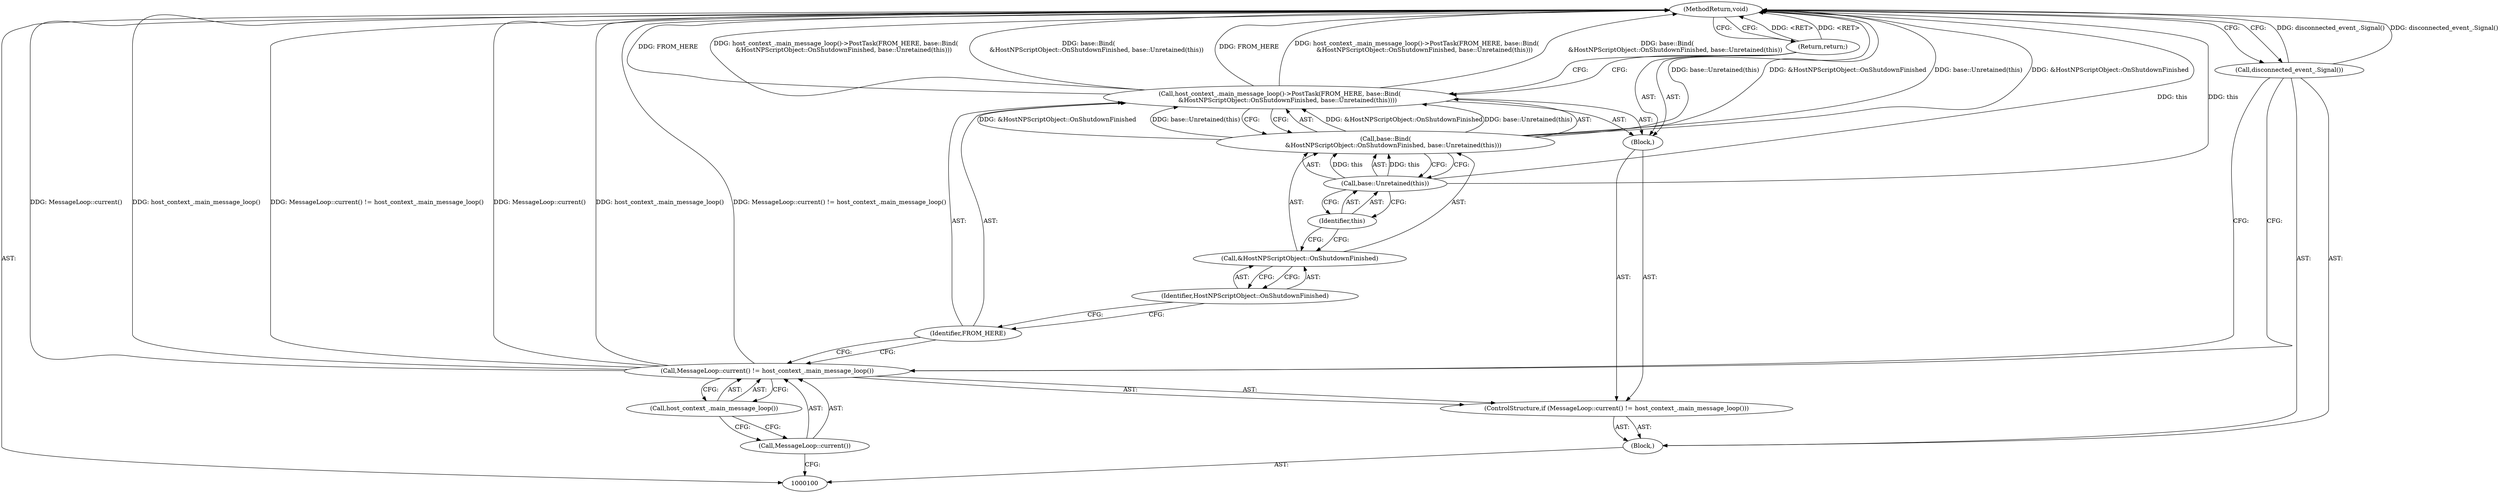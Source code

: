 digraph "0_Chrome_a46bcef82b29d30836a0f26226e3d4aca4fa9612_26" {
"1000116" [label="(MethodReturn,void)"];
"1000101" [label="(Block,)"];
"1000102" [label="(ControlStructure,if (MessageLoop::current() != host_context_.main_message_loop()))"];
"1000105" [label="(Call,host_context_.main_message_loop())"];
"1000103" [label="(Call,MessageLoop::current() != host_context_.main_message_loop())"];
"1000104" [label="(Call,MessageLoop::current())"];
"1000106" [label="(Block,)"];
"1000107" [label="(Call,host_context_.main_message_loop()->PostTask(FROM_HERE, base::Bind(\n        &HostNPScriptObject::OnShutdownFinished, base::Unretained(this))))"];
"1000108" [label="(Identifier,FROM_HERE)"];
"1000109" [label="(Call,base::Bind(\n        &HostNPScriptObject::OnShutdownFinished, base::Unretained(this)))"];
"1000112" [label="(Call,base::Unretained(this))"];
"1000113" [label="(Identifier,this)"];
"1000110" [label="(Call,&HostNPScriptObject::OnShutdownFinished)"];
"1000111" [label="(Identifier,HostNPScriptObject::OnShutdownFinished)"];
"1000114" [label="(Return,return;)"];
"1000115" [label="(Call,disconnected_event_.Signal())"];
"1000116" -> "1000100"  [label="AST: "];
"1000116" -> "1000114"  [label="CFG: "];
"1000116" -> "1000115"  [label="CFG: "];
"1000107" -> "1000116"  [label="DDG: FROM_HERE"];
"1000107" -> "1000116"  [label="DDG: host_context_.main_message_loop()->PostTask(FROM_HERE, base::Bind(\n        &HostNPScriptObject::OnShutdownFinished, base::Unretained(this)))"];
"1000107" -> "1000116"  [label="DDG: base::Bind(\n        &HostNPScriptObject::OnShutdownFinished, base::Unretained(this))"];
"1000103" -> "1000116"  [label="DDG: MessageLoop::current()"];
"1000103" -> "1000116"  [label="DDG: host_context_.main_message_loop()"];
"1000103" -> "1000116"  [label="DDG: MessageLoop::current() != host_context_.main_message_loop()"];
"1000115" -> "1000116"  [label="DDG: disconnected_event_.Signal()"];
"1000109" -> "1000116"  [label="DDG: base::Unretained(this)"];
"1000109" -> "1000116"  [label="DDG: &HostNPScriptObject::OnShutdownFinished"];
"1000112" -> "1000116"  [label="DDG: this"];
"1000114" -> "1000116"  [label="DDG: <RET>"];
"1000101" -> "1000100"  [label="AST: "];
"1000102" -> "1000101"  [label="AST: "];
"1000115" -> "1000101"  [label="AST: "];
"1000102" -> "1000101"  [label="AST: "];
"1000103" -> "1000102"  [label="AST: "];
"1000106" -> "1000102"  [label="AST: "];
"1000105" -> "1000103"  [label="AST: "];
"1000105" -> "1000104"  [label="CFG: "];
"1000103" -> "1000105"  [label="CFG: "];
"1000103" -> "1000102"  [label="AST: "];
"1000103" -> "1000105"  [label="CFG: "];
"1000104" -> "1000103"  [label="AST: "];
"1000105" -> "1000103"  [label="AST: "];
"1000108" -> "1000103"  [label="CFG: "];
"1000115" -> "1000103"  [label="CFG: "];
"1000103" -> "1000116"  [label="DDG: MessageLoop::current()"];
"1000103" -> "1000116"  [label="DDG: host_context_.main_message_loop()"];
"1000103" -> "1000116"  [label="DDG: MessageLoop::current() != host_context_.main_message_loop()"];
"1000104" -> "1000103"  [label="AST: "];
"1000104" -> "1000100"  [label="CFG: "];
"1000105" -> "1000104"  [label="CFG: "];
"1000106" -> "1000102"  [label="AST: "];
"1000107" -> "1000106"  [label="AST: "];
"1000114" -> "1000106"  [label="AST: "];
"1000107" -> "1000106"  [label="AST: "];
"1000107" -> "1000109"  [label="CFG: "];
"1000108" -> "1000107"  [label="AST: "];
"1000109" -> "1000107"  [label="AST: "];
"1000114" -> "1000107"  [label="CFG: "];
"1000107" -> "1000116"  [label="DDG: FROM_HERE"];
"1000107" -> "1000116"  [label="DDG: host_context_.main_message_loop()->PostTask(FROM_HERE, base::Bind(\n        &HostNPScriptObject::OnShutdownFinished, base::Unretained(this)))"];
"1000107" -> "1000116"  [label="DDG: base::Bind(\n        &HostNPScriptObject::OnShutdownFinished, base::Unretained(this))"];
"1000109" -> "1000107"  [label="DDG: &HostNPScriptObject::OnShutdownFinished"];
"1000109" -> "1000107"  [label="DDG: base::Unretained(this)"];
"1000108" -> "1000107"  [label="AST: "];
"1000108" -> "1000103"  [label="CFG: "];
"1000111" -> "1000108"  [label="CFG: "];
"1000109" -> "1000107"  [label="AST: "];
"1000109" -> "1000112"  [label="CFG: "];
"1000110" -> "1000109"  [label="AST: "];
"1000112" -> "1000109"  [label="AST: "];
"1000107" -> "1000109"  [label="CFG: "];
"1000109" -> "1000116"  [label="DDG: base::Unretained(this)"];
"1000109" -> "1000116"  [label="DDG: &HostNPScriptObject::OnShutdownFinished"];
"1000109" -> "1000107"  [label="DDG: &HostNPScriptObject::OnShutdownFinished"];
"1000109" -> "1000107"  [label="DDG: base::Unretained(this)"];
"1000112" -> "1000109"  [label="DDG: this"];
"1000112" -> "1000109"  [label="AST: "];
"1000112" -> "1000113"  [label="CFG: "];
"1000113" -> "1000112"  [label="AST: "];
"1000109" -> "1000112"  [label="CFG: "];
"1000112" -> "1000116"  [label="DDG: this"];
"1000112" -> "1000109"  [label="DDG: this"];
"1000113" -> "1000112"  [label="AST: "];
"1000113" -> "1000110"  [label="CFG: "];
"1000112" -> "1000113"  [label="CFG: "];
"1000110" -> "1000109"  [label="AST: "];
"1000110" -> "1000111"  [label="CFG: "];
"1000111" -> "1000110"  [label="AST: "];
"1000113" -> "1000110"  [label="CFG: "];
"1000111" -> "1000110"  [label="AST: "];
"1000111" -> "1000108"  [label="CFG: "];
"1000110" -> "1000111"  [label="CFG: "];
"1000114" -> "1000106"  [label="AST: "];
"1000114" -> "1000107"  [label="CFG: "];
"1000116" -> "1000114"  [label="CFG: "];
"1000114" -> "1000116"  [label="DDG: <RET>"];
"1000115" -> "1000101"  [label="AST: "];
"1000115" -> "1000103"  [label="CFG: "];
"1000116" -> "1000115"  [label="CFG: "];
"1000115" -> "1000116"  [label="DDG: disconnected_event_.Signal()"];
}
